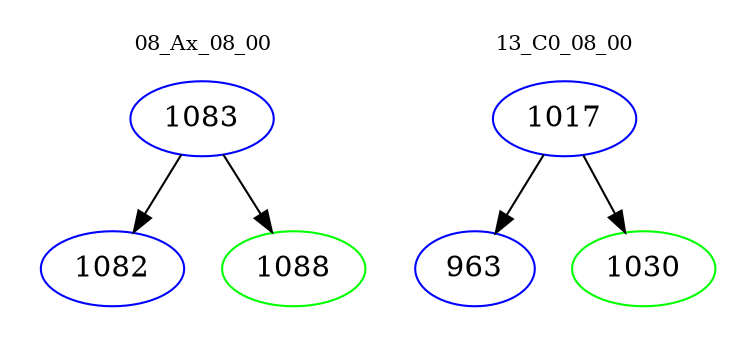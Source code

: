 digraph{
subgraph cluster_0 {
color = white
label = "08_Ax_08_00";
fontsize=10;
T0_1083 [label="1083", color="blue"]
T0_1083 -> T0_1082 [color="black"]
T0_1082 [label="1082", color="blue"]
T0_1083 -> T0_1088 [color="black"]
T0_1088 [label="1088", color="green"]
}
subgraph cluster_1 {
color = white
label = "13_C0_08_00";
fontsize=10;
T1_1017 [label="1017", color="blue"]
T1_1017 -> T1_963 [color="black"]
T1_963 [label="963", color="blue"]
T1_1017 -> T1_1030 [color="black"]
T1_1030 [label="1030", color="green"]
}
}
